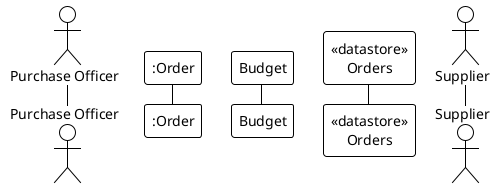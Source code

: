 {
  "sha1": "tk712d4zienrvwfiqxtqfqeufaq6icl",
  "insertion": {
    "when": "2024-06-04T17:28:46.345Z",
    "url": "https://github.com/plantuml/plantuml/issues/1045",
    "user": "plantuml@gmail.com"
  }
}
@startuml
!theme plain

actor "Purchase Officer" as po
participant ":Order" as o
participant "Budget" as b
participant "«datastore»\nOrders" as d_o
actor "Supplier" as sup

@enduml
